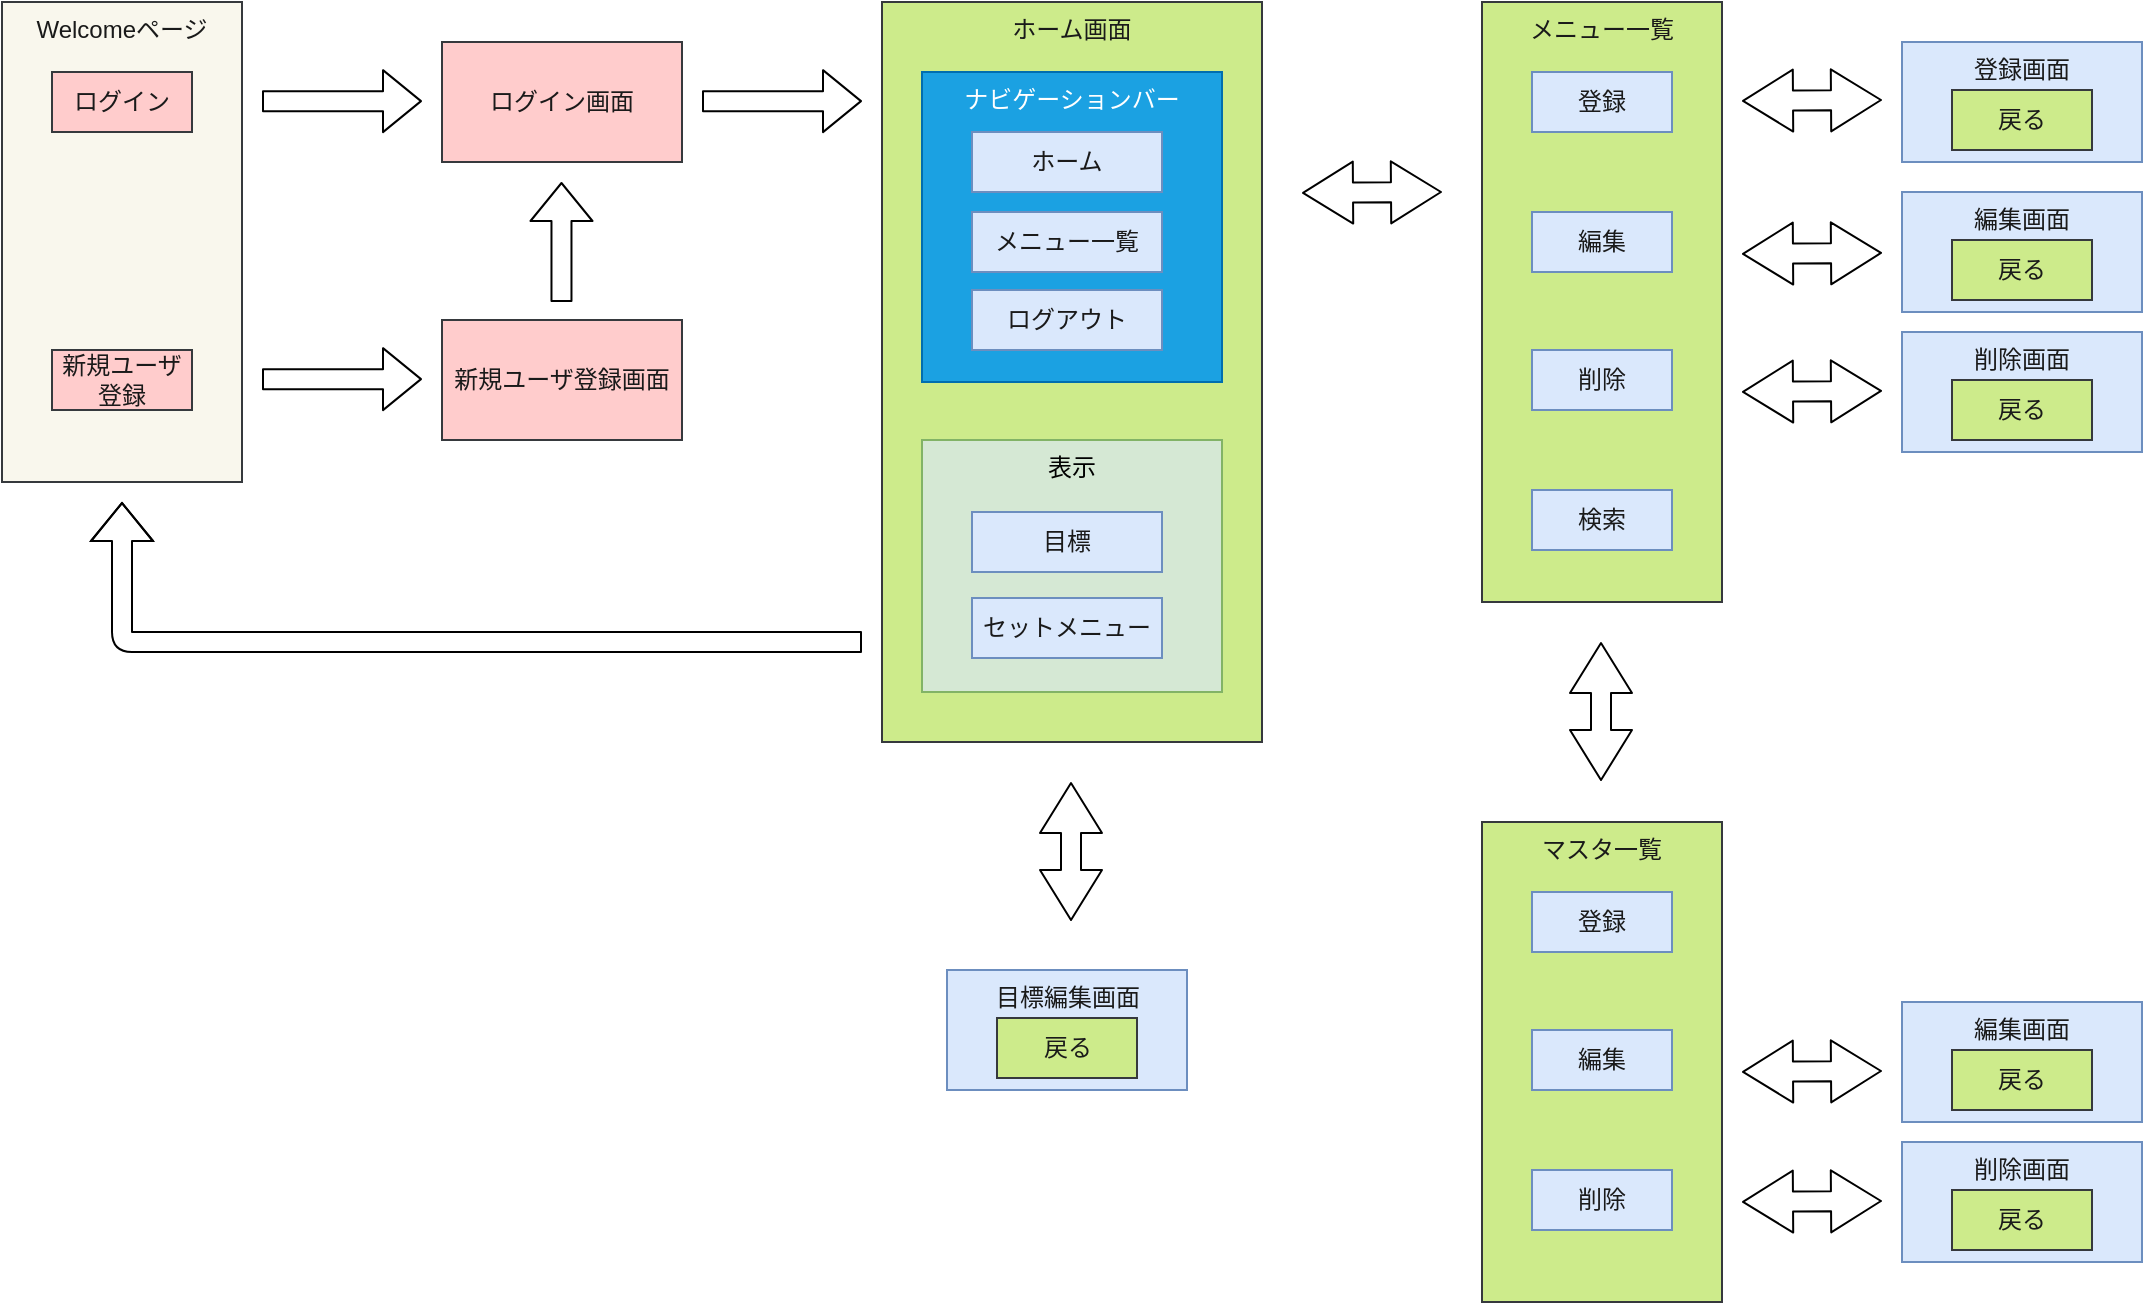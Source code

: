 <mxfile>
    <diagram id="3BwrgHESh59WG12vtq7L" name="ページ1">
        <mxGraphModel dx="1116" dy="779" grid="1" gridSize="10" guides="1" tooltips="1" connect="1" arrows="1" fold="1" page="1" pageScale="1" pageWidth="2339" pageHeight="3300" math="0" shadow="0">
            <root>
                <mxCell id="0"/>
                <mxCell id="1" parent="0"/>
                <mxCell id="2" value="&lt;font color=&quot;#1a1a1a&quot;&gt;Welcomeページ&lt;/font&gt;" style="whiteSpace=wrap;html=1;labelBackgroundColor=none;fontSize=12;fillColor=#f9f7ed;strokeColor=#36393d;verticalAlign=top;" parent="1" vertex="1">
                    <mxGeometry x="60" y="80" width="120" height="240" as="geometry"/>
                </mxCell>
                <mxCell id="3" value="&lt;font color=&quot;#1a1a1a&quot; style=&quot;font-size: 12px;&quot;&gt;新規ユーザ&lt;br&gt;登録&lt;/font&gt;" style="whiteSpace=wrap;html=1;fillColor=#ffcccc;strokeColor=#36393d;fontSize=11;" parent="1" vertex="1">
                    <mxGeometry x="85" y="254" width="70" height="30" as="geometry"/>
                </mxCell>
                <mxCell id="4" value="&lt;font color=&quot;#1a1a1a&quot;&gt;ログイン画面&lt;/font&gt;" style="whiteSpace=wrap;html=1;fillColor=#ffcccc;strokeColor=#36393d;" parent="1" vertex="1">
                    <mxGeometry x="280" y="100" width="120" height="60" as="geometry"/>
                </mxCell>
                <mxCell id="5" value="&lt;font color=&quot;#1a1a1a&quot;&gt;ホーム画面&lt;br&gt;&lt;/font&gt;" style="whiteSpace=wrap;html=1;fillColor=#cdeb8b;strokeColor=#36393d;verticalAlign=top;" parent="1" vertex="1">
                    <mxGeometry x="500" y="80" width="190" height="370" as="geometry"/>
                </mxCell>
                <mxCell id="10" value="&lt;span style=&quot;font-family: &amp;quot;Noto Sans JP&amp;quot;, &amp;quot;ヒラギノ角ゴ Pro W3&amp;quot;, &amp;quot;Hiragino Kaku Gothic Pro&amp;quot;, メイリオ, Meiryo, YuGothic, 游ゴシック, &amp;quot;ＭＳ Ｐゴシック&amp;quot;, &amp;quot;MS PGothic&amp;quot;, arial, sans-serif; text-align: left;&quot;&gt;&lt;font style=&quot;font-size: 12px;&quot; color=&quot;#1a1a1a&quot;&gt;登録画面&lt;/font&gt;&lt;/span&gt;" style="whiteSpace=wrap;html=1;fillColor=#dae8fc;strokeColor=#6c8ebf;verticalAlign=top;" parent="1" vertex="1">
                    <mxGeometry x="1010" y="100" width="120" height="60" as="geometry"/>
                </mxCell>
                <mxCell id="12" value="&lt;span style=&quot;font-family: &amp;quot;Noto Sans JP&amp;quot;, &amp;quot;ヒラギノ角ゴ Pro W3&amp;quot;, &amp;quot;Hiragino Kaku Gothic Pro&amp;quot;, メイリオ, Meiryo, YuGothic, 游ゴシック, &amp;quot;ＭＳ Ｐゴシック&amp;quot;, &amp;quot;MS PGothic&amp;quot;, arial, sans-serif; text-align: left;&quot;&gt;&lt;font style=&quot;font-size: 12px;&quot; color=&quot;#1a1a1a&quot;&gt;編集画面&lt;/font&gt;&lt;/span&gt;" style="whiteSpace=wrap;html=1;fillColor=#dae8fc;strokeColor=#6c8ebf;verticalAlign=top;" parent="1" vertex="1">
                    <mxGeometry x="1010" y="175" width="120" height="60" as="geometry"/>
                </mxCell>
                <mxCell id="13" value="&lt;span style=&quot;font-family: &amp;quot;Noto Sans JP&amp;quot;, &amp;quot;ヒラギノ角ゴ Pro W3&amp;quot;, &amp;quot;Hiragino Kaku Gothic Pro&amp;quot;, メイリオ, Meiryo, YuGothic, 游ゴシック, &amp;quot;ＭＳ Ｐゴシック&amp;quot;, &amp;quot;MS PGothic&amp;quot;, arial, sans-serif; text-align: left;&quot;&gt;&lt;font style=&quot;font-size: 12px;&quot; color=&quot;#1a1a1a&quot;&gt;削除画面&lt;/font&gt;&lt;/span&gt;" style="whiteSpace=wrap;html=1;fillColor=#dae8fc;strokeColor=#6c8ebf;verticalAlign=top;" parent="1" vertex="1">
                    <mxGeometry x="1010" y="245" width="120" height="60" as="geometry"/>
                </mxCell>
                <mxCell id="14" value="&lt;font color=&quot;#1a1a1a&quot;&gt;ログイン&lt;/font&gt;" style="whiteSpace=wrap;html=1;fillColor=#ffcccc;strokeColor=#36393d;" parent="1" vertex="1">
                    <mxGeometry x="85" y="115" width="70" height="30" as="geometry"/>
                </mxCell>
                <mxCell id="15" value="&lt;span style=&quot;color: rgb(26, 26, 26);&quot;&gt;&lt;font style=&quot;font-size: 12px;&quot;&gt;新規ユーザ登録画面&lt;/font&gt;&lt;/span&gt;" style="whiteSpace=wrap;html=1;fillColor=#ffcccc;strokeColor=#36393d;" parent="1" vertex="1">
                    <mxGeometry x="280" y="239" width="120" height="60" as="geometry"/>
                </mxCell>
                <mxCell id="16" value="" style="edgeStyle=none;orthogonalLoop=1;jettySize=auto;html=1;fontSize=12;fontColor=#1A1A1A;shape=flexArrow;" parent="1" edge="1">
                    <mxGeometry width="100" relative="1" as="geometry">
                        <mxPoint x="190" y="129.57" as="sourcePoint"/>
                        <mxPoint x="270" y="129.57" as="targetPoint"/>
                        <Array as="points"/>
                    </mxGeometry>
                </mxCell>
                <mxCell id="17" value="&lt;span style=&quot;font-family: &amp;quot;Noto Sans JP&amp;quot;, &amp;quot;ヒラギノ角ゴ Pro W3&amp;quot;, &amp;quot;Hiragino Kaku Gothic Pro&amp;quot;, メイリオ, Meiryo, YuGothic, 游ゴシック, &amp;quot;ＭＳ Ｐゴシック&amp;quot;, &amp;quot;MS PGothic&amp;quot;, arial, sans-serif; text-align: left;&quot;&gt;&lt;font style=&quot;font-size: 12px;&quot; color=&quot;#1a1a1a&quot;&gt;戻る&lt;/font&gt;&lt;/span&gt;" style="whiteSpace=wrap;html=1;fillColor=#cdeb8b;strokeColor=#36393d;" parent="1" vertex="1">
                    <mxGeometry x="1035" y="124" width="70" height="30" as="geometry"/>
                </mxCell>
                <mxCell id="19" value="&lt;span style=&quot;font-family: &amp;quot;Noto Sans JP&amp;quot;, &amp;quot;ヒラギノ角ゴ Pro W3&amp;quot;, &amp;quot;Hiragino Kaku Gothic Pro&amp;quot;, メイリオ, Meiryo, YuGothic, 游ゴシック, &amp;quot;ＭＳ Ｐゴシック&amp;quot;, &amp;quot;MS PGothic&amp;quot;, arial, sans-serif; text-align: left;&quot;&gt;&lt;font style=&quot;font-size: 12px;&quot; color=&quot;#1a1a1a&quot;&gt;戻る&lt;/font&gt;&lt;/span&gt;" style="whiteSpace=wrap;html=1;fillColor=#cdeb8b;strokeColor=#36393d;" parent="1" vertex="1">
                    <mxGeometry x="1035" y="199" width="70" height="30" as="geometry"/>
                </mxCell>
                <mxCell id="20" value="&lt;span style=&quot;font-family: &amp;quot;Noto Sans JP&amp;quot;, &amp;quot;ヒラギノ角ゴ Pro W3&amp;quot;, &amp;quot;Hiragino Kaku Gothic Pro&amp;quot;, メイリオ, Meiryo, YuGothic, 游ゴシック, &amp;quot;ＭＳ Ｐゴシック&amp;quot;, &amp;quot;MS PGothic&amp;quot;, arial, sans-serif; text-align: left;&quot;&gt;&lt;font style=&quot;font-size: 12px;&quot; color=&quot;#1a1a1a&quot;&gt;戻る&lt;/font&gt;&lt;/span&gt;" style="whiteSpace=wrap;html=1;fillColor=#cdeb8b;strokeColor=#36393d;" parent="1" vertex="1">
                    <mxGeometry x="1035" y="269" width="70" height="30" as="geometry"/>
                </mxCell>
                <mxCell id="22" value="" style="edgeStyle=none;orthogonalLoop=1;jettySize=auto;html=1;fontSize=12;fontColor=#1A1A1A;shape=flexArrow;" parent="1" edge="1">
                    <mxGeometry width="100" relative="1" as="geometry">
                        <mxPoint x="190" y="268.57" as="sourcePoint"/>
                        <mxPoint x="270" y="268.57" as="targetPoint"/>
                        <Array as="points"/>
                    </mxGeometry>
                </mxCell>
                <mxCell id="23" value="" style="edgeStyle=none;orthogonalLoop=1;jettySize=auto;html=1;endArrow=classic;startArrow=classic;endSize=8;startSize=8;fontSize=12;fontColor=#1A1A1A;shape=flexArrow;" parent="1" edge="1">
                    <mxGeometry width="100" relative="1" as="geometry">
                        <mxPoint x="930" y="129.47" as="sourcePoint"/>
                        <mxPoint x="1000" y="129" as="targetPoint"/>
                        <Array as="points"/>
                    </mxGeometry>
                </mxCell>
                <mxCell id="24" value="" style="edgeStyle=none;orthogonalLoop=1;jettySize=auto;html=1;fontSize=12;fontColor=#1A1A1A;shape=flexArrow;" parent="1" edge="1">
                    <mxGeometry width="100" relative="1" as="geometry">
                        <mxPoint x="339.74" y="230.0" as="sourcePoint"/>
                        <mxPoint x="339.74" y="170" as="targetPoint"/>
                        <Array as="points"/>
                    </mxGeometry>
                </mxCell>
                <mxCell id="25" value="" style="edgeStyle=none;orthogonalLoop=1;jettySize=auto;html=1;fontSize=12;fontColor=#1A1A1A;shape=flexArrow;" parent="1" edge="1">
                    <mxGeometry width="100" relative="1" as="geometry">
                        <mxPoint x="490" y="400" as="sourcePoint"/>
                        <mxPoint x="120" y="330" as="targetPoint"/>
                        <Array as="points">
                            <mxPoint x="120" y="400"/>
                        </Array>
                    </mxGeometry>
                </mxCell>
                <mxCell id="26" value="" style="edgeStyle=none;orthogonalLoop=1;jettySize=auto;html=1;fontSize=12;fontColor=#1A1A1A;shape=flexArrow;" parent="1" edge="1">
                    <mxGeometry width="100" relative="1" as="geometry">
                        <mxPoint x="410" y="129.57" as="sourcePoint"/>
                        <mxPoint x="490" y="129.57" as="targetPoint"/>
                        <Array as="points"/>
                    </mxGeometry>
                </mxCell>
                <mxCell id="28" value="" style="edgeStyle=none;orthogonalLoop=1;jettySize=auto;html=1;endArrow=classic;startArrow=classic;endSize=8;startSize=8;fontSize=12;fontColor=#1A1A1A;shape=flexArrow;" parent="1" edge="1">
                    <mxGeometry width="100" relative="1" as="geometry">
                        <mxPoint x="930.0" y="205.94" as="sourcePoint"/>
                        <mxPoint x="1000.0" y="205.47" as="targetPoint"/>
                        <Array as="points"/>
                    </mxGeometry>
                </mxCell>
                <mxCell id="29" value="" style="edgeStyle=none;orthogonalLoop=1;jettySize=auto;html=1;endArrow=classic;startArrow=classic;endSize=8;startSize=8;fontSize=12;fontColor=#1A1A1A;shape=flexArrow;" parent="1" edge="1">
                    <mxGeometry width="100" relative="1" as="geometry">
                        <mxPoint x="930.0" y="274.94" as="sourcePoint"/>
                        <mxPoint x="1000.0" y="274.47" as="targetPoint"/>
                        <Array as="points"/>
                    </mxGeometry>
                </mxCell>
                <mxCell id="33" value="&lt;font color=&quot;#1a1a1a&quot;&gt;メニュー一覧&lt;br&gt;&lt;/font&gt;" style="whiteSpace=wrap;html=1;fillColor=#cdeb8b;strokeColor=#36393d;verticalAlign=top;" parent="1" vertex="1">
                    <mxGeometry x="800" y="80" width="120" height="300" as="geometry"/>
                </mxCell>
                <mxCell id="34" value="&lt;span style=&quot;font-family: &amp;quot;Noto Sans JP&amp;quot;, &amp;quot;ヒラギノ角ゴ Pro W3&amp;quot;, &amp;quot;Hiragino Kaku Gothic Pro&amp;quot;, メイリオ, Meiryo, YuGothic, 游ゴシック, &amp;quot;ＭＳ Ｐゴシック&amp;quot;, &amp;quot;MS PGothic&amp;quot;, arial, sans-serif; text-align: left;&quot;&gt;&lt;font style=&quot;font-size: 12px;&quot; color=&quot;#1a1a1a&quot;&gt;登録&lt;/font&gt;&lt;/span&gt;" style="whiteSpace=wrap;html=1;fillColor=#dae8fc;strokeColor=#6c8ebf;" parent="1" vertex="1">
                    <mxGeometry x="825" y="115" width="70" height="30" as="geometry"/>
                </mxCell>
                <mxCell id="35" value="&lt;div style=&quot;text-align: left;&quot;&gt;&lt;span style=&quot;background-color: initial;&quot;&gt;&lt;font face=&quot;Noto Sans JP, ヒラギノ角ゴ Pro W3, Hiragino Kaku Gothic Pro, メイリオ, Meiryo, YuGothic, 游ゴシック, ＭＳ Ｐゴシック, MS PGothic, arial, sans-serif&quot; color=&quot;#1a1a1a&quot;&gt;編集&lt;/font&gt;&lt;/span&gt;&lt;/div&gt;" style="whiteSpace=wrap;html=1;fillColor=#dae8fc;strokeColor=#6c8ebf;" parent="1" vertex="1">
                    <mxGeometry x="825" y="185" width="70" height="30" as="geometry"/>
                </mxCell>
                <mxCell id="36" value="&lt;span style=&quot;font-family: &amp;quot;Noto Sans JP&amp;quot;, &amp;quot;ヒラギノ角ゴ Pro W3&amp;quot;, &amp;quot;Hiragino Kaku Gothic Pro&amp;quot;, メイリオ, Meiryo, YuGothic, 游ゴシック, &amp;quot;ＭＳ Ｐゴシック&amp;quot;, &amp;quot;MS PGothic&amp;quot;, arial, sans-serif; text-align: left;&quot;&gt;&lt;font style=&quot;font-size: 12px;&quot; color=&quot;#1a1a1a&quot;&gt;削除&lt;/font&gt;&lt;/span&gt;" style="whiteSpace=wrap;html=1;fillColor=#dae8fc;strokeColor=#6c8ebf;" parent="1" vertex="1">
                    <mxGeometry x="825" y="254" width="70" height="30" as="geometry"/>
                </mxCell>
                <mxCell id="37" value="&lt;span style=&quot;font-family: &amp;quot;Noto Sans JP&amp;quot;, &amp;quot;ヒラギノ角ゴ Pro W3&amp;quot;, &amp;quot;Hiragino Kaku Gothic Pro&amp;quot;, メイリオ, Meiryo, YuGothic, 游ゴシック, &amp;quot;ＭＳ Ｐゴシック&amp;quot;, &amp;quot;MS PGothic&amp;quot;, arial, sans-serif; text-align: left;&quot;&gt;&lt;font style=&quot;font-size: 12px;&quot; color=&quot;#1a1a1a&quot;&gt;検索&lt;/font&gt;&lt;/span&gt;" style="whiteSpace=wrap;html=1;fillColor=#dae8fc;strokeColor=#6c8ebf;" parent="1" vertex="1">
                    <mxGeometry x="825" y="324" width="70" height="30" as="geometry"/>
                </mxCell>
                <mxCell id="42" value="ナビゲーションバー" style="rounded=0;whiteSpace=wrap;html=1;fillColor=#1ba1e2;fontColor=#ffffff;strokeColor=#006EAF;verticalAlign=top;" parent="1" vertex="1">
                    <mxGeometry x="520" y="115" width="150" height="155" as="geometry"/>
                </mxCell>
                <mxCell id="6" value="&lt;span style=&quot;font-family: &amp;quot;Noto Sans JP&amp;quot;, &amp;quot;ヒラギノ角ゴ Pro W3&amp;quot;, &amp;quot;Hiragino Kaku Gothic Pro&amp;quot;, メイリオ, Meiryo, YuGothic, 游ゴシック, &amp;quot;ＭＳ Ｐゴシック&amp;quot;, &amp;quot;MS PGothic&amp;quot;, arial, sans-serif; text-align: left;&quot;&gt;&lt;font style=&quot;font-size: 12px;&quot; color=&quot;#1a1a1a&quot;&gt;ホーム&lt;/font&gt;&lt;/span&gt;" style="whiteSpace=wrap;html=1;fillColor=#dae8fc;strokeColor=#6c8ebf;" parent="1" vertex="1">
                    <mxGeometry x="545" y="145" width="95" height="30" as="geometry"/>
                </mxCell>
                <mxCell id="8" value="&lt;span style=&quot;font-family: &amp;quot;Noto Sans JP&amp;quot;, &amp;quot;ヒラギノ角ゴ Pro W3&amp;quot;, &amp;quot;Hiragino Kaku Gothic Pro&amp;quot;, メイリオ, Meiryo, YuGothic, 游ゴシック, &amp;quot;ＭＳ Ｐゴシック&amp;quot;, &amp;quot;MS PGothic&amp;quot;, arial, sans-serif; text-align: left;&quot;&gt;&lt;font style=&quot;font-size: 12px;&quot; color=&quot;#1a1a1a&quot;&gt;メニュー一覧&lt;/font&gt;&lt;/span&gt;" style="whiteSpace=wrap;html=1;fillColor=#dae8fc;strokeColor=#6c8ebf;" parent="1" vertex="1">
                    <mxGeometry x="545" y="185" width="95" height="30" as="geometry"/>
                </mxCell>
                <mxCell id="21" value="&lt;span style=&quot;font-family: &amp;quot;Noto Sans JP&amp;quot;, &amp;quot;ヒラギノ角ゴ Pro W3&amp;quot;, &amp;quot;Hiragino Kaku Gothic Pro&amp;quot;, メイリオ, Meiryo, YuGothic, 游ゴシック, &amp;quot;ＭＳ Ｐゴシック&amp;quot;, &amp;quot;MS PGothic&amp;quot;, arial, sans-serif; text-align: left;&quot;&gt;&lt;font style=&quot;font-size: 12px;&quot; color=&quot;#1a1a1a&quot;&gt;ログアウト&lt;/font&gt;&lt;/span&gt;" style="whiteSpace=wrap;html=1;fillColor=#dae8fc;strokeColor=#6c8ebf;" parent="1" vertex="1">
                    <mxGeometry x="545" y="224" width="95" height="30" as="geometry"/>
                </mxCell>
                <mxCell id="48" value="&lt;font color=&quot;#000000&quot;&gt;表示&lt;/font&gt;" style="rounded=0;whiteSpace=wrap;html=1;fillColor=#d5e8d4;strokeColor=#82b366;verticalAlign=top;" parent="1" vertex="1">
                    <mxGeometry x="520" y="299" width="150" height="126" as="geometry"/>
                </mxCell>
                <mxCell id="7" value="&lt;div style=&quot;text-align: left;&quot;&gt;&lt;span style=&quot;background-color: initial;&quot;&gt;&lt;font face=&quot;Noto Sans JP, ヒラギノ角ゴ Pro W3, Hiragino Kaku Gothic Pro, メイリオ, Meiryo, YuGothic, 游ゴシック, ＭＳ Ｐゴシック, MS PGothic, arial, sans-serif&quot; color=&quot;#1a1a1a&quot;&gt;セットメニュー&lt;/font&gt;&lt;/span&gt;&lt;/div&gt;" style="whiteSpace=wrap;html=1;fillColor=#dae8fc;strokeColor=#6c8ebf;" parent="1" vertex="1">
                    <mxGeometry x="545" y="378" width="95" height="30" as="geometry"/>
                </mxCell>
                <mxCell id="9" value="&lt;span style=&quot;font-family: &amp;quot;Noto Sans JP&amp;quot;, &amp;quot;ヒラギノ角ゴ Pro W3&amp;quot;, &amp;quot;Hiragino Kaku Gothic Pro&amp;quot;, メイリオ, Meiryo, YuGothic, 游ゴシック, &amp;quot;ＭＳ Ｐゴシック&amp;quot;, &amp;quot;MS PGothic&amp;quot;, arial, sans-serif; text-align: left;&quot;&gt;&lt;font style=&quot;font-size: 12px;&quot; color=&quot;#1a1a1a&quot;&gt;目標&lt;/font&gt;&lt;/span&gt;" style="whiteSpace=wrap;html=1;fillColor=#dae8fc;strokeColor=#6c8ebf;" parent="1" vertex="1">
                    <mxGeometry x="545" y="335" width="95" height="30" as="geometry"/>
                </mxCell>
                <mxCell id="49" value="" style="edgeStyle=none;orthogonalLoop=1;jettySize=auto;html=1;endArrow=classic;startArrow=classic;endSize=8;startSize=8;fontSize=12;fontColor=#1A1A1A;shape=flexArrow;" parent="1" edge="1">
                    <mxGeometry width="100" relative="1" as="geometry">
                        <mxPoint x="710" y="175.47" as="sourcePoint"/>
                        <mxPoint x="780" y="175" as="targetPoint"/>
                        <Array as="points"/>
                    </mxGeometry>
                </mxCell>
                <mxCell id="50" value="&lt;font color=&quot;#1a1a1a&quot;&gt;マスタ一覧&lt;br&gt;&lt;/font&gt;" style="whiteSpace=wrap;html=1;fillColor=#cdeb8b;strokeColor=#36393d;verticalAlign=top;" parent="1" vertex="1">
                    <mxGeometry x="800" y="490" width="120" height="240" as="geometry"/>
                </mxCell>
                <mxCell id="51" value="&lt;span style=&quot;font-family: &amp;quot;Noto Sans JP&amp;quot;, &amp;quot;ヒラギノ角ゴ Pro W3&amp;quot;, &amp;quot;Hiragino Kaku Gothic Pro&amp;quot;, メイリオ, Meiryo, YuGothic, 游ゴシック, &amp;quot;ＭＳ Ｐゴシック&amp;quot;, &amp;quot;MS PGothic&amp;quot;, arial, sans-serif; text-align: left;&quot;&gt;&lt;font style=&quot;font-size: 12px;&quot; color=&quot;#1a1a1a&quot;&gt;登録&lt;/font&gt;&lt;/span&gt;" style="whiteSpace=wrap;html=1;fillColor=#dae8fc;strokeColor=#6c8ebf;" parent="1" vertex="1">
                    <mxGeometry x="825" y="525" width="70" height="30" as="geometry"/>
                </mxCell>
                <mxCell id="53" value="&lt;span style=&quot;font-family: &amp;quot;Noto Sans JP&amp;quot;, &amp;quot;ヒラギノ角ゴ Pro W3&amp;quot;, &amp;quot;Hiragino Kaku Gothic Pro&amp;quot;, メイリオ, Meiryo, YuGothic, 游ゴシック, &amp;quot;ＭＳ Ｐゴシック&amp;quot;, &amp;quot;MS PGothic&amp;quot;, arial, sans-serif; text-align: left;&quot;&gt;&lt;font style=&quot;font-size: 12px;&quot; color=&quot;#1a1a1a&quot;&gt;編集&lt;/font&gt;&lt;/span&gt;" style="whiteSpace=wrap;html=1;fillColor=#dae8fc;strokeColor=#6c8ebf;" parent="1" vertex="1">
                    <mxGeometry x="825" y="594" width="70" height="30" as="geometry"/>
                </mxCell>
                <mxCell id="54" value="&lt;span style=&quot;font-family: &amp;quot;Noto Sans JP&amp;quot;, &amp;quot;ヒラギノ角ゴ Pro W3&amp;quot;, &amp;quot;Hiragino Kaku Gothic Pro&amp;quot;, メイリオ, Meiryo, YuGothic, 游ゴシック, &amp;quot;ＭＳ Ｐゴシック&amp;quot;, &amp;quot;MS PGothic&amp;quot;, arial, sans-serif; text-align: left;&quot;&gt;&lt;font style=&quot;font-size: 12px;&quot; color=&quot;#1a1a1a&quot;&gt;削除&lt;/font&gt;&lt;/span&gt;" style="whiteSpace=wrap;html=1;fillColor=#dae8fc;strokeColor=#6c8ebf;" parent="1" vertex="1">
                    <mxGeometry x="825" y="664" width="70" height="30" as="geometry"/>
                </mxCell>
                <mxCell id="56" value="" style="edgeStyle=none;orthogonalLoop=1;jettySize=auto;html=1;endArrow=classic;startArrow=classic;endSize=8;startSize=8;fontSize=12;fontColor=#1A1A1A;shape=flexArrow;" parent="1" edge="1">
                    <mxGeometry width="100" relative="1" as="geometry">
                        <mxPoint x="859.5" y="400" as="sourcePoint"/>
                        <mxPoint x="859.5" y="469.53" as="targetPoint"/>
                        <Array as="points"/>
                    </mxGeometry>
                </mxCell>
                <mxCell id="58" value="&lt;span style=&quot;font-family: &amp;quot;Noto Sans JP&amp;quot;, &amp;quot;ヒラギノ角ゴ Pro W3&amp;quot;, &amp;quot;Hiragino Kaku Gothic Pro&amp;quot;, メイリオ, Meiryo, YuGothic, 游ゴシック, &amp;quot;ＭＳ Ｐゴシック&amp;quot;, &amp;quot;MS PGothic&amp;quot;, arial, sans-serif; text-align: left;&quot;&gt;&lt;font style=&quot;font-size: 12px;&quot; color=&quot;#1a1a1a&quot;&gt;編集画面&lt;/font&gt;&lt;/span&gt;" style="whiteSpace=wrap;html=1;fillColor=#dae8fc;strokeColor=#6c8ebf;verticalAlign=top;" vertex="1" parent="1">
                    <mxGeometry x="1010" y="580" width="120" height="60" as="geometry"/>
                </mxCell>
                <mxCell id="59" value="&lt;span style=&quot;font-family: &amp;quot;Noto Sans JP&amp;quot;, &amp;quot;ヒラギノ角ゴ Pro W3&amp;quot;, &amp;quot;Hiragino Kaku Gothic Pro&amp;quot;, メイリオ, Meiryo, YuGothic, 游ゴシック, &amp;quot;ＭＳ Ｐゴシック&amp;quot;, &amp;quot;MS PGothic&amp;quot;, arial, sans-serif; text-align: left;&quot;&gt;&lt;font style=&quot;font-size: 12px;&quot; color=&quot;#1a1a1a&quot;&gt;削除画面&lt;/font&gt;&lt;/span&gt;" style="whiteSpace=wrap;html=1;fillColor=#dae8fc;strokeColor=#6c8ebf;verticalAlign=top;" vertex="1" parent="1">
                    <mxGeometry x="1010" y="650" width="120" height="60" as="geometry"/>
                </mxCell>
                <mxCell id="60" value="&lt;span style=&quot;font-family: &amp;quot;Noto Sans JP&amp;quot;, &amp;quot;ヒラギノ角ゴ Pro W3&amp;quot;, &amp;quot;Hiragino Kaku Gothic Pro&amp;quot;, メイリオ, Meiryo, YuGothic, 游ゴシック, &amp;quot;ＭＳ Ｐゴシック&amp;quot;, &amp;quot;MS PGothic&amp;quot;, arial, sans-serif; text-align: left;&quot;&gt;&lt;font style=&quot;font-size: 12px;&quot; color=&quot;#1a1a1a&quot;&gt;戻る&lt;/font&gt;&lt;/span&gt;" style="whiteSpace=wrap;html=1;fillColor=#cdeb8b;strokeColor=#36393d;" vertex="1" parent="1">
                    <mxGeometry x="1035" y="604" width="70" height="30" as="geometry"/>
                </mxCell>
                <mxCell id="61" value="&lt;span style=&quot;font-family: &amp;quot;Noto Sans JP&amp;quot;, &amp;quot;ヒラギノ角ゴ Pro W3&amp;quot;, &amp;quot;Hiragino Kaku Gothic Pro&amp;quot;, メイリオ, Meiryo, YuGothic, 游ゴシック, &amp;quot;ＭＳ Ｐゴシック&amp;quot;, &amp;quot;MS PGothic&amp;quot;, arial, sans-serif; text-align: left;&quot;&gt;&lt;font style=&quot;font-size: 12px;&quot; color=&quot;#1a1a1a&quot;&gt;戻る&lt;/font&gt;&lt;/span&gt;" style="whiteSpace=wrap;html=1;fillColor=#cdeb8b;strokeColor=#36393d;" vertex="1" parent="1">
                    <mxGeometry x="1035" y="674" width="70" height="30" as="geometry"/>
                </mxCell>
                <mxCell id="62" value="" style="edgeStyle=none;orthogonalLoop=1;jettySize=auto;html=1;endArrow=classic;startArrow=classic;endSize=8;startSize=8;fontSize=12;fontColor=#1A1A1A;shape=flexArrow;" edge="1" parent="1">
                    <mxGeometry width="100" relative="1" as="geometry">
                        <mxPoint x="930.0" y="614.97" as="sourcePoint"/>
                        <mxPoint x="1000" y="614.5" as="targetPoint"/>
                        <Array as="points"/>
                    </mxGeometry>
                </mxCell>
                <mxCell id="63" value="" style="edgeStyle=none;orthogonalLoop=1;jettySize=auto;html=1;endArrow=classic;startArrow=classic;endSize=8;startSize=8;fontSize=12;fontColor=#1A1A1A;shape=flexArrow;" edge="1" parent="1">
                    <mxGeometry width="100" relative="1" as="geometry">
                        <mxPoint x="930.0" y="679.97" as="sourcePoint"/>
                        <mxPoint x="1000" y="679.5" as="targetPoint"/>
                        <Array as="points"/>
                    </mxGeometry>
                </mxCell>
                <mxCell id="70" value="&lt;span style=&quot;font-family: &amp;quot;Noto Sans JP&amp;quot;, &amp;quot;ヒラギノ角ゴ Pro W3&amp;quot;, &amp;quot;Hiragino Kaku Gothic Pro&amp;quot;, メイリオ, Meiryo, YuGothic, 游ゴシック, &amp;quot;ＭＳ Ｐゴシック&amp;quot;, &amp;quot;MS PGothic&amp;quot;, arial, sans-serif; text-align: left;&quot;&gt;&lt;font style=&quot;font-size: 12px;&quot; color=&quot;#1a1a1a&quot;&gt;目標編集画面&lt;/font&gt;&lt;/span&gt;" style="whiteSpace=wrap;html=1;fillColor=#dae8fc;strokeColor=#6c8ebf;verticalAlign=top;" vertex="1" parent="1">
                    <mxGeometry x="532.5" y="564" width="120" height="60" as="geometry"/>
                </mxCell>
                <mxCell id="71" value="&lt;span style=&quot;font-family: &amp;quot;Noto Sans JP&amp;quot;, &amp;quot;ヒラギノ角ゴ Pro W3&amp;quot;, &amp;quot;Hiragino Kaku Gothic Pro&amp;quot;, メイリオ, Meiryo, YuGothic, 游ゴシック, &amp;quot;ＭＳ Ｐゴシック&amp;quot;, &amp;quot;MS PGothic&amp;quot;, arial, sans-serif; text-align: left;&quot;&gt;&lt;font style=&quot;font-size: 12px;&quot; color=&quot;#1a1a1a&quot;&gt;戻る&lt;/font&gt;&lt;/span&gt;" style="whiteSpace=wrap;html=1;fillColor=#cdeb8b;strokeColor=#36393d;" vertex="1" parent="1">
                    <mxGeometry x="557.5" y="588" width="70" height="30" as="geometry"/>
                </mxCell>
                <mxCell id="72" value="" style="edgeStyle=none;orthogonalLoop=1;jettySize=auto;html=1;endArrow=classic;startArrow=classic;endSize=8;startSize=8;fontSize=12;fontColor=#1A1A1A;shape=flexArrow;" edge="1" parent="1">
                    <mxGeometry width="100" relative="1" as="geometry">
                        <mxPoint x="594.5" y="470" as="sourcePoint"/>
                        <mxPoint x="594.5" y="539.53" as="targetPoint"/>
                        <Array as="points"/>
                    </mxGeometry>
                </mxCell>
            </root>
        </mxGraphModel>
    </diagram>
</mxfile>